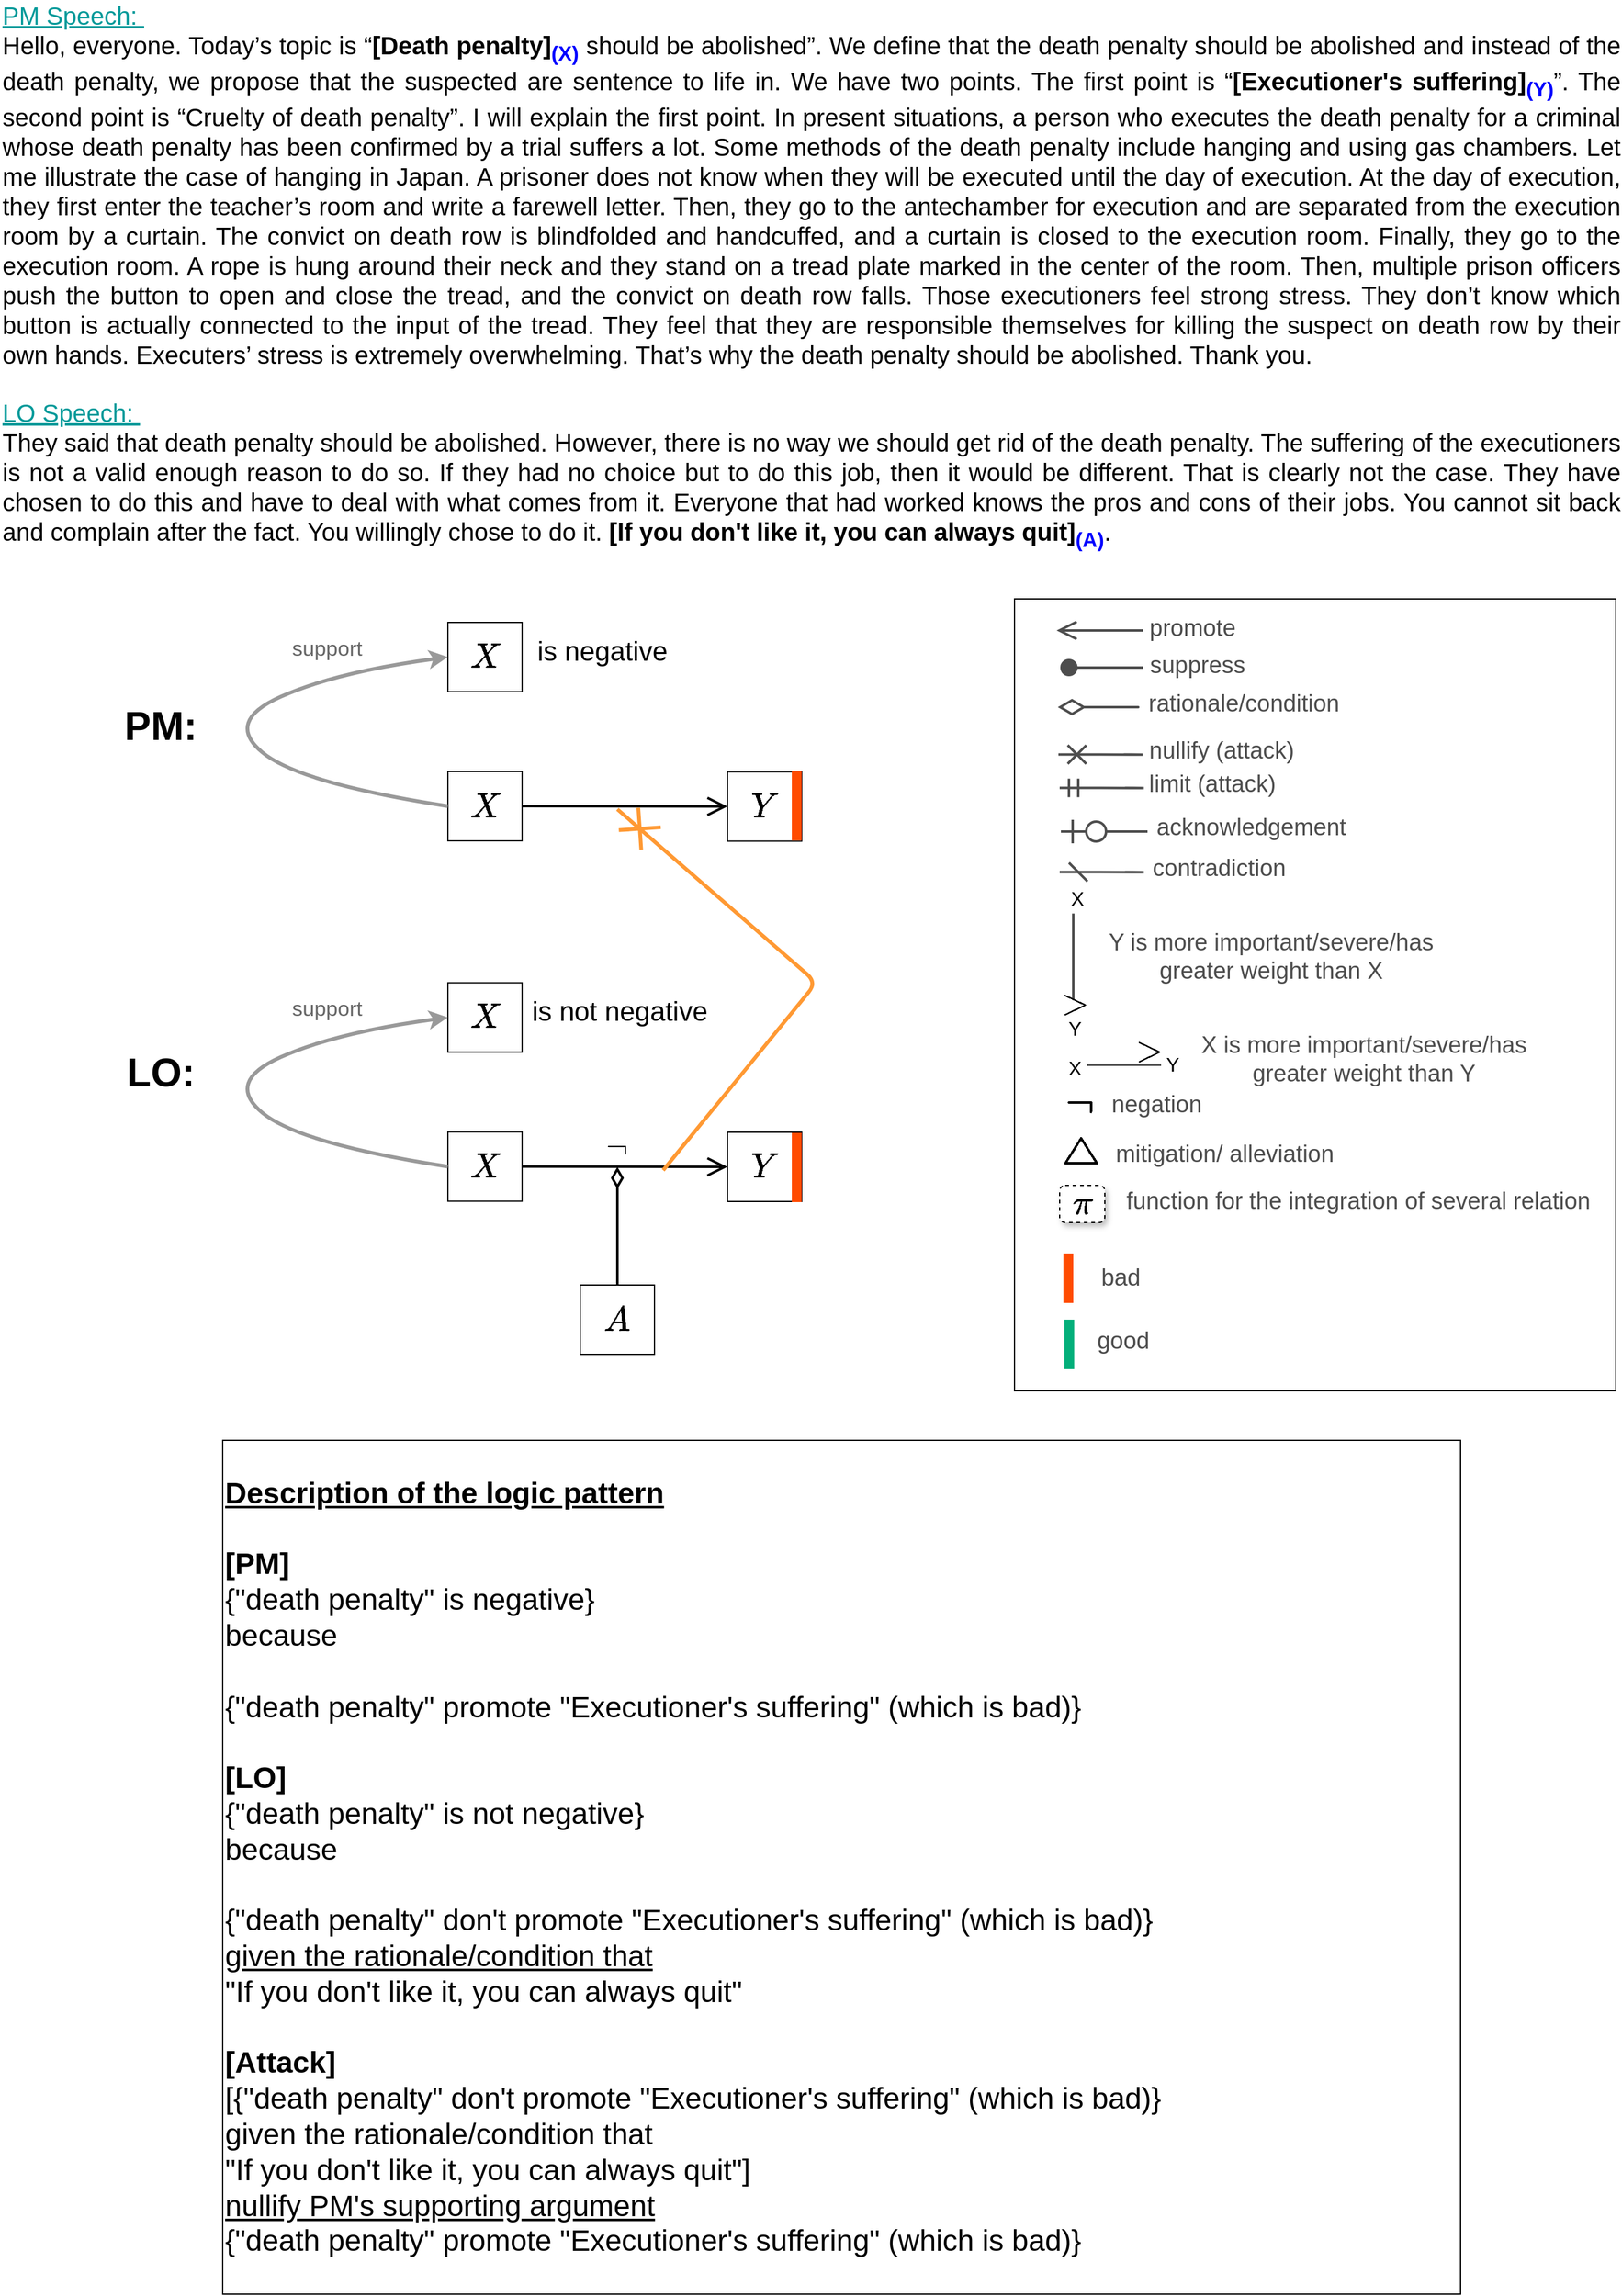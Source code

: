 <mxfile version="15.9.4" type="google"><diagram id="NebdKccpn1Tcwdz-Rh-k" name="Page-1"><mxGraphModel dx="1955" dy="1090" grid="1" gridSize="10" guides="1" tooltips="1" connect="1" arrows="1" fold="1" page="1" pageScale="1" pageWidth="1100" pageHeight="1700" math="1" shadow="0"><root><mxCell id="0"/><mxCell id="1" parent="0"/><mxCell id="UqYzVpXplDqsbALxIXjI-1" value="&lt;div style=&quot;text-align: justify ; font-size: 20px&quot;&gt;&lt;font style=&quot;font-size: 20px&quot; color=&quot;#009999&quot;&gt;&lt;u&gt;PM Speech:&amp;nbsp;&lt;/u&gt;&lt;/font&gt;&lt;/div&gt;&lt;div style=&quot;text-align: justify&quot;&gt;&lt;span style=&quot;font-size: 20px&quot;&gt;Hello, everyone. Today’s topic is “&lt;b&gt;[Death penalty]&lt;sub&gt;&lt;font color=&quot;#0000ff&quot;&gt;(X)&lt;/font&gt;&lt;/sub&gt;&lt;/b&gt; should be abolished”. We define that the death penalty should be abolished and instead of the death penalty, we propose that the suspected are sentence to life in. We have two points. The first point is “&lt;b&gt;[Executioner's suffering]&lt;sub&gt;&lt;font color=&quot;#0000ff&quot;&gt;(Y)&lt;/font&gt;&lt;/sub&gt;&lt;/b&gt;”. The second point is “Cruelty of death penalty”. I will explain the first point. In present situations, a person who executes the death penalty for a criminal whose death penalty has been confirmed by a trial suffers a lot. Some methods of the death penalty include hanging and using gas chambers. Let me illustrate the case of hanging in Japan. A prisoner does not know when they will be executed until the day of execution. At the day of execution, they first enter the teacher’s room and write a farewell letter. Then, they go to the antechamber for execution and are separated from the execution room by a curtain. The convict on death row is blindfolded and handcuffed, and a curtain is closed to the execution room. Finally, they go to the execution room. A rope is hung around their neck and they stand on a tread plate marked in the center of the room. Then, multiple prison officers push the button to open and close the tread, and the convict on death row falls. Those executioners feel strong stress. They don’t know which button is actually connected to the input of the tread. They feel that they are responsible themselves for killing the suspect on death row by their own hands. Executers’ stress is extremely overwhelming. That’s why the death penalty should be abolished. Thank you.&lt;/span&gt;&lt;br&gt;&lt;/div&gt;" style="text;html=1;strokeColor=none;fillColor=none;align=left;verticalAlign=middle;whiteSpace=wrap;rounded=0;" parent="1" vertex="1"><mxGeometry x="460" y="90" width="1310" height="190" as="geometry"/></mxCell><mxCell id="UqYzVpXplDqsbALxIXjI-2" value="&lt;div style=&quot;text-align: justify ; font-size: 20px&quot;&gt;&lt;font style=&quot;font-size: 20px&quot; color=&quot;#009999&quot;&gt;&lt;u&gt;LO Speech:&amp;nbsp;&lt;/u&gt;&lt;/font&gt;&lt;/div&gt;&lt;div style=&quot;text-align: justify&quot;&gt;&lt;span style=&quot;font-size: 20px&quot;&gt;They said that death penalty should be abolished. However, there is no way we should get rid of the death penalty. The suffering of the executioners is not a valid enough reason to do so. If they had no choice but to do this job, then it would be different. That is clearly not the case. They have chosen to do this and have to deal with what comes from it. Everyone that had worked knows the pros and cons of their jobs. You cannot sit back and complain after the fact. You willingly chose to do it. &lt;b&gt;[If you don't like it, you can always quit]&lt;sub&gt;&lt;font color=&quot;#0000ff&quot;&gt;(A)&lt;/font&gt;&lt;/sub&gt;&lt;/b&gt;.&lt;/span&gt;&lt;br&gt;&lt;/div&gt;" style="text;html=1;strokeColor=none;fillColor=none;align=left;verticalAlign=middle;whiteSpace=wrap;rounded=0;" parent="1" vertex="1"><mxGeometry x="460" y="320" width="1310" height="200" as="geometry"/></mxCell><mxCell id="UqYzVpXplDqsbALxIXjI-18" value="&lt;font size=&quot;1&quot;&gt;&lt;b style=&quot;font-size: 32px&quot;&gt;PM:&lt;/b&gt;&lt;/font&gt;" style="text;html=1;strokeColor=none;fillColor=none;align=center;verticalAlign=middle;whiteSpace=wrap;rounded=0;" parent="1" vertex="1"><mxGeometry x="550" y="603" width="80" height="40" as="geometry"/></mxCell><mxCell id="UqYzVpXplDqsbALxIXjI-19" value="&lt;font size=&quot;1&quot;&gt;&lt;b style=&quot;font-size: 32px&quot;&gt;LO:&lt;/b&gt;&lt;/font&gt;" style="text;html=1;strokeColor=none;fillColor=none;align=center;verticalAlign=middle;whiteSpace=wrap;rounded=0;" parent="1" vertex="1"><mxGeometry x="550" y="883" width="80" height="40" as="geometry"/></mxCell><mxCell id="UqYzVpXplDqsbALxIXjI-66" value="&lt;font style=&quot;font-size: 24px&quot;&gt;$$X$$&lt;/font&gt;" style="whiteSpace=wrap;html=1;align=center;" parent="1" vertex="1"><mxGeometry x="822" y="539" width="60" height="56" as="geometry"/></mxCell><mxCell id="UqYzVpXplDqsbALxIXjI-67" value="&lt;font style=&quot;font-size: 22px&quot;&gt;is negative&lt;/font&gt;" style="text;html=1;strokeColor=none;fillColor=none;align=center;verticalAlign=middle;whiteSpace=wrap;rounded=0;" parent="1" vertex="1"><mxGeometry x="892" y="545.5" width="110" height="35" as="geometry"/></mxCell><mxCell id="UqYzVpXplDqsbALxIXjI-68" value="&lt;font style=&quot;font-size: 24px&quot;&gt;$$X$$&lt;/font&gt;" style="whiteSpace=wrap;html=1;align=center;" parent="1" vertex="1"><mxGeometry x="822" y="659.5" width="60" height="56" as="geometry"/></mxCell><mxCell id="UqYzVpXplDqsbALxIXjI-69" value="&lt;font style=&quot;font-size: 24px&quot;&gt;$$Y$$&lt;/font&gt;" style="whiteSpace=wrap;html=1;align=center;" parent="1" vertex="1"><mxGeometry x="1048" y="659.75" width="60" height="56" as="geometry"/></mxCell><mxCell id="UqYzVpXplDqsbALxIXjI-70" value="" style="whiteSpace=wrap;html=1;fontColor=#666666;fillColor=#FF4B00;strokeColor=none;" parent="1" vertex="1"><mxGeometry x="1100" y="659.25" width="8" height="56" as="geometry"/></mxCell><mxCell id="UqYzVpXplDqsbALxIXjI-72" value="" style="endArrow=open;html=1;fontColor=#666666;endSize=12;entryX=0;entryY=0.5;entryDx=0;entryDy=0;endFill=0;strokeWidth=2;exitX=1;exitY=0.5;exitDx=0;exitDy=0;" parent="1" source="UqYzVpXplDqsbALxIXjI-68" target="UqYzVpXplDqsbALxIXjI-69" edge="1"><mxGeometry width="50" height="50" relative="1" as="geometry"><mxPoint x="928" y="687.16" as="sourcePoint"/><mxPoint x="1020.0" y="687.16" as="targetPoint"/></mxGeometry></mxCell><mxCell id="UqYzVpXplDqsbALxIXjI-77" value="" style="curved=1;endArrow=classic;html=1;strokeWidth=3;exitX=0;exitY=0.5;exitDx=0;exitDy=0;entryX=0;entryY=0.5;entryDx=0;entryDy=0;strokeColor=#999999;" parent="1" source="UqYzVpXplDqsbALxIXjI-68" target="UqYzVpXplDqsbALxIXjI-66" edge="1"><mxGeometry width="50" height="50" relative="1" as="geometry"><mxPoint x="542" y="689" as="sourcePoint"/><mxPoint x="592" y="639" as="targetPoint"/><Array as="points"><mxPoint x="702" y="669"/><mxPoint x="642" y="619"/><mxPoint x="732" y="579"/></Array></mxGeometry></mxCell><mxCell id="UqYzVpXplDqsbALxIXjI-78" value="&lt;font style=&quot;font-size: 17px&quot; color=&quot;#666666&quot;&gt;support&lt;/font&gt;" style="text;html=1;fillColor=none;align=center;verticalAlign=middle;whiteSpace=wrap;rounded=0;rotation=0;" parent="1" vertex="1"><mxGeometry x="692" y="545.5" width="65" height="30" as="geometry"/></mxCell><mxCell id="UqYzVpXplDqsbALxIXjI-79" value="&lt;font style=&quot;font-size: 24px&quot;&gt;$$X$$&lt;/font&gt;" style="whiteSpace=wrap;html=1;align=center;" parent="1" vertex="1"><mxGeometry x="822" y="830.25" width="60" height="56" as="geometry"/></mxCell><mxCell id="UqYzVpXplDqsbALxIXjI-80" value="&lt;font style=&quot;font-size: 22px&quot;&gt;is not negative&lt;/font&gt;" style="text;html=1;strokeColor=none;fillColor=none;align=center;verticalAlign=middle;whiteSpace=wrap;rounded=0;" parent="1" vertex="1"><mxGeometry x="887" y="836.75" width="148" height="35" as="geometry"/></mxCell><mxCell id="UqYzVpXplDqsbALxIXjI-81" value="&lt;font style=&quot;font-size: 24px&quot;&gt;$$X$$&lt;/font&gt;" style="whiteSpace=wrap;html=1;align=center;" parent="1" vertex="1"><mxGeometry x="822" y="950.75" width="60" height="56" as="geometry"/></mxCell><mxCell id="UqYzVpXplDqsbALxIXjI-82" value="&lt;font style=&quot;font-size: 24px&quot;&gt;$$Y$$&lt;/font&gt;" style="whiteSpace=wrap;html=1;align=center;" parent="1" vertex="1"><mxGeometry x="1048" y="951" width="60" height="56" as="geometry"/></mxCell><mxCell id="UqYzVpXplDqsbALxIXjI-83" value="" style="whiteSpace=wrap;html=1;fontColor=#666666;fillColor=#FF4B00;strokeColor=none;" parent="1" vertex="1"><mxGeometry x="1100" y="951.5" width="8" height="56" as="geometry"/></mxCell><mxCell id="UqYzVpXplDqsbALxIXjI-84" value="" style="endArrow=open;html=1;fontColor=#666666;endSize=12;entryX=0;entryY=0.5;entryDx=0;entryDy=0;endFill=0;strokeWidth=2;exitX=1;exitY=0.5;exitDx=0;exitDy=0;" parent="1" source="UqYzVpXplDqsbALxIXjI-81" target="UqYzVpXplDqsbALxIXjI-82" edge="1"><mxGeometry width="50" height="50" relative="1" as="geometry"><mxPoint x="928" y="978.41" as="sourcePoint"/><mxPoint x="1020.0" y="978.41" as="targetPoint"/></mxGeometry></mxCell><mxCell id="UqYzVpXplDqsbALxIXjI-85" value="" style="curved=1;endArrow=classic;html=1;strokeWidth=3;exitX=0;exitY=0.5;exitDx=0;exitDy=0;entryX=0;entryY=0.5;entryDx=0;entryDy=0;strokeColor=#999999;" parent="1" source="UqYzVpXplDqsbALxIXjI-81" target="UqYzVpXplDqsbALxIXjI-79" edge="1"><mxGeometry width="50" height="50" relative="1" as="geometry"><mxPoint x="542" y="980.25" as="sourcePoint"/><mxPoint x="592" y="930.25" as="targetPoint"/><Array as="points"><mxPoint x="702" y="960.25"/><mxPoint x="642" y="910.25"/><mxPoint x="732" y="870.25"/></Array></mxGeometry></mxCell><mxCell id="UqYzVpXplDqsbALxIXjI-86" value="&lt;font style=&quot;font-size: 17px&quot; color=&quot;#666666&quot;&gt;support&lt;/font&gt;" style="text;html=1;fillColor=none;align=center;verticalAlign=middle;whiteSpace=wrap;rounded=0;rotation=0;" parent="1" vertex="1"><mxGeometry x="692" y="836.75" width="65" height="30" as="geometry"/></mxCell><mxCell id="UqYzVpXplDqsbALxIXjI-93" value="" style="endArrow=none;html=1;endSize=0;strokeWidth=3;startArrow=cross;startFill=0;startSize=20;strokeColor=#FF9933;entryX=0.75;entryY=1;entryDx=0;entryDy=0;" parent="1" target="xkinBLZyH84EAI65qQUX-1" edge="1"><mxGeometry width="50" height="50" relative="1" as="geometry"><mxPoint x="959" y="690" as="sourcePoint"/><mxPoint x="1160" y="820" as="targetPoint"/><Array as="points"><mxPoint x="1120" y="830"/></Array></mxGeometry></mxCell><mxCell id="hfmzGZt3rH_o62qFWtj9-40" value="" style="rounded=0;whiteSpace=wrap;html=1;glass=0;sketch=0;strokeColor=default;fillColor=none;" parent="1" vertex="1"><mxGeometry x="1280" y="520" width="486" height="640" as="geometry"/></mxCell><mxCell id="hfmzGZt3rH_o62qFWtj9-41" value="" style="endArrow=ERzeroToOne;html=1;endFill=1;endSize=16;strokeWidth=2;strokeColor=#4D4D4D;" parent="1" edge="1"><mxGeometry width="50" height="50" relative="1" as="geometry"><mxPoint x="1387.5" y="708" as="sourcePoint"/><mxPoint x="1317.5" y="708" as="targetPoint"/></mxGeometry></mxCell><mxCell id="hfmzGZt3rH_o62qFWtj9-42" value="" style="endArrow=none;html=1;endSize=16;strokeWidth=2;strokeColor=#4D4D4D;" parent="1" edge="1"><mxGeometry width="50" height="50" relative="1" as="geometry"><mxPoint x="1327.5" y="844.25" as="sourcePoint"/><mxPoint x="1327.5" y="774.25" as="targetPoint"/></mxGeometry></mxCell><mxCell id="hfmzGZt3rH_o62qFWtj9-43" value="&lt;span style=&quot;font-size: 24px&quot;&gt;&lt;font style=&quot;font-size: 24px&quot;&gt;$$&amp;gt;$$&lt;/font&gt;&lt;/span&gt;" style="text;html=1;strokeColor=none;fillColor=none;align=center;verticalAlign=middle;whiteSpace=wrap;rounded=0;fontSize=24;fontStyle=1;horizontal=1;" parent="1" vertex="1"><mxGeometry x="1308.5" y="837.25" width="40" height="20" as="geometry"/></mxCell><mxCell id="hfmzGZt3rH_o62qFWtj9-44" value="&lt;span style=&quot;font-size: 19px&quot;&gt;Y is more important/severe/has greater weight than X&lt;/span&gt;" style="text;html=1;strokeColor=none;fillColor=none;align=center;verticalAlign=middle;whiteSpace=wrap;rounded=0;fontColor=#4D4D4D;" parent="1" vertex="1"><mxGeometry x="1339.5" y="784.25" width="294.5" height="50" as="geometry"/></mxCell><mxCell id="hfmzGZt3rH_o62qFWtj9-45" value="&lt;font style=&quot;font-size: 16px&quot;&gt;X&lt;/font&gt;" style="text;html=1;strokeColor=none;fillColor=none;align=center;verticalAlign=middle;whiteSpace=wrap;rounded=0;fontSize=14;" parent="1" vertex="1"><mxGeometry x="1310.5" y="752" width="40" height="20" as="geometry"/></mxCell><mxCell id="hfmzGZt3rH_o62qFWtj9-46" value="&lt;font style=&quot;font-size: 16px&quot;&gt;Y&lt;/font&gt;" style="text;html=1;strokeColor=none;fillColor=none;align=center;verticalAlign=middle;whiteSpace=wrap;rounded=0;fontSize=14;" parent="1" vertex="1"><mxGeometry x="1308.5" y="857.25" width="40" height="20" as="geometry"/></mxCell><mxCell id="hfmzGZt3rH_o62qFWtj9-47" value="" style="endArrow=none;html=1;endSize=0;strokeWidth=2;startArrow=cross;startFill=0;startSize=12;strokeColor=#4D4D4D;" parent="1" edge="1"><mxGeometry width="50" height="50" relative="1" as="geometry"><mxPoint x="1315.5" y="645.75" as="sourcePoint"/><mxPoint x="1383.5" y="645.87" as="targetPoint"/><Array as="points"><mxPoint x="1383.5" y="645.87"/><mxPoint x="1365.5" y="645.75"/></Array></mxGeometry></mxCell><mxCell id="hfmzGZt3rH_o62qFWtj9-48" value="&lt;font style=&quot;font-size: 19px&quot;&gt;nullify (attack)&lt;/font&gt;" style="text;html=1;strokeColor=none;fillColor=none;align=center;verticalAlign=middle;whiteSpace=wrap;rounded=0;fontColor=#4D4D4D;" parent="1" vertex="1"><mxGeometry x="1377.5" y="626" width="138.5" height="34" as="geometry"/></mxCell><mxCell id="hfmzGZt3rH_o62qFWtj9-49" value="" style="endArrow=open;html=1;fontColor=#666666;endSize=12;endFill=0;strokeWidth=2;strokeColor=#4D4D4D;" parent="1" edge="1"><mxGeometry width="50" height="50" relative="1" as="geometry"><mxPoint x="1384" y="545.5" as="sourcePoint"/><mxPoint x="1314" y="545.5" as="targetPoint"/></mxGeometry></mxCell><mxCell id="hfmzGZt3rH_o62qFWtj9-50" value="&lt;span style=&quot;font-size: 19px&quot;&gt;promote&lt;/span&gt;" style="text;html=1;strokeColor=none;fillColor=none;align=center;verticalAlign=middle;whiteSpace=wrap;rounded=0;fontColor=#4D4D4D;" parent="1" vertex="1"><mxGeometry x="1384" y="526.5" width="80" height="34" as="geometry"/></mxCell><mxCell id="hfmzGZt3rH_o62qFWtj9-51" value="" style="endArrow=oval;html=1;fontColor=#666666;endSize=12;endFill=1;strokeWidth=2;strokeColor=#4D4D4D;" parent="1" edge="1"><mxGeometry width="50" height="50" relative="1" as="geometry"><mxPoint x="1384" y="575.5" as="sourcePoint"/><mxPoint x="1324" y="575.5" as="targetPoint"/></mxGeometry></mxCell><mxCell id="hfmzGZt3rH_o62qFWtj9-52" value="&lt;span style=&quot;font-size: 19px&quot;&gt;suppress&lt;/span&gt;" style="text;html=1;strokeColor=none;fillColor=none;align=center;verticalAlign=middle;whiteSpace=wrap;rounded=0;fontColor=#4D4D4D;" parent="1" vertex="1"><mxGeometry x="1388" y="556.5" width="80" height="34" as="geometry"/></mxCell><mxCell id="hfmzGZt3rH_o62qFWtj9-53" value="" style="endArrow=none;html=1;endSize=0;strokeWidth=2;startArrow=diamondThin;startFill=0;startSize=17;strokeColor=#4D4D4D;" parent="1" edge="1"><mxGeometry width="50" height="50" relative="1" as="geometry"><mxPoint x="1315" y="607.5" as="sourcePoint"/><mxPoint x="1353" y="607.5" as="targetPoint"/><Array as="points"><mxPoint x="1385" y="607.5"/><mxPoint x="1363" y="607.5"/></Array></mxGeometry></mxCell><mxCell id="hfmzGZt3rH_o62qFWtj9-54" value="&lt;font style=&quot;font-size: 19px&quot;&gt;rationale/condition&lt;/font&gt;" style="text;html=1;strokeColor=none;fillColor=none;align=center;verticalAlign=middle;whiteSpace=wrap;rounded=0;fontColor=#4D4D4D;" parent="1" vertex="1"><mxGeometry x="1380" y="587.5" width="171" height="34" as="geometry"/></mxCell><mxCell id="hfmzGZt3rH_o62qFWtj9-55" value="&lt;font style=&quot;font-size: 19px&quot;&gt;acknowledgement&lt;/font&gt;" style="text;html=1;strokeColor=none;fillColor=none;align=center;verticalAlign=middle;whiteSpace=wrap;rounded=0;fontColor=#4D4D4D;" parent="1" vertex="1"><mxGeometry x="1388" y="688" width="167" height="34" as="geometry"/></mxCell><mxCell id="hfmzGZt3rH_o62qFWtj9-56" value="" style="endArrow=none;html=1;endSize=16;strokeWidth=2;strokeColor=#4D4D4D;" parent="1" edge="1"><mxGeometry width="50" height="50" relative="1" as="geometry"><mxPoint x="1398.5" y="896.5" as="sourcePoint"/><mxPoint x="1338.5" y="896.5" as="targetPoint"/></mxGeometry></mxCell><mxCell id="hfmzGZt3rH_o62qFWtj9-57" value="&lt;span style=&quot;font-size: 24px&quot;&gt;&lt;font style=&quot;font-size: 24px&quot;&gt;$$&amp;gt;$$&lt;/font&gt;&lt;/span&gt;" style="text;html=1;strokeColor=none;fillColor=none;align=center;verticalAlign=middle;whiteSpace=wrap;rounded=0;fontSize=24;fontStyle=1;horizontal=1;" parent="1" vertex="1"><mxGeometry x="1368.5" y="874.5" width="40" height="20" as="geometry"/></mxCell><mxCell id="hfmzGZt3rH_o62qFWtj9-58" value="&lt;font style=&quot;font-size: 16px&quot;&gt;X&lt;/font&gt;" style="text;html=1;strokeColor=none;fillColor=none;align=center;verticalAlign=middle;whiteSpace=wrap;rounded=0;fontSize=14;" parent="1" vertex="1"><mxGeometry x="1308.5" y="888.5" width="40" height="20" as="geometry"/></mxCell><mxCell id="hfmzGZt3rH_o62qFWtj9-59" value="&lt;font style=&quot;font-size: 16px&quot;&gt;Y&lt;/font&gt;" style="text;html=1;strokeColor=none;fillColor=none;align=center;verticalAlign=middle;whiteSpace=wrap;rounded=0;fontSize=14;" parent="1" vertex="1"><mxGeometry x="1387.5" y="885.5" width="40" height="20" as="geometry"/></mxCell><mxCell id="hfmzGZt3rH_o62qFWtj9-60" value="&lt;span style=&quot;font-size: 19px&quot;&gt;X is more important/severe/has greater weight&amp;nbsp;&lt;/span&gt;&lt;span style=&quot;font-size: 19px&quot;&gt;than Y&lt;/span&gt;" style="text;html=1;strokeColor=none;fillColor=none;align=center;verticalAlign=middle;whiteSpace=wrap;rounded=0;fontColor=#4D4D4D;" parent="1" vertex="1"><mxGeometry x="1428.5" y="874.5" width="266.5" height="34" as="geometry"/></mxCell><mxCell id="hfmzGZt3rH_o62qFWtj9-61" value="" style="endArrow=none;html=1;endSize=0;strokeWidth=2;startArrow=dash;startFill=0;startSize=12;strokeColor=#4D4D4D;" parent="1" edge="1"><mxGeometry width="50" height="50" relative="1" as="geometry"><mxPoint x="1316.5" y="740.75" as="sourcePoint"/><mxPoint x="1384.5" y="740.87" as="targetPoint"/><Array as="points"><mxPoint x="1384.5" y="740.87"/><mxPoint x="1366.5" y="740.75"/></Array></mxGeometry></mxCell><mxCell id="hfmzGZt3rH_o62qFWtj9-62" value="&lt;font style=&quot;font-size: 19px&quot;&gt;contradiction&lt;/font&gt;" style="text;html=1;strokeColor=none;fillColor=none;align=center;verticalAlign=middle;whiteSpace=wrap;rounded=0;fontColor=#4D4D4D;" parent="1" vertex="1"><mxGeometry x="1390.5" y="721" width="109" height="34" as="geometry"/></mxCell><mxCell id="hfmzGZt3rH_o62qFWtj9-63" value="" style="whiteSpace=wrap;html=1;fontColor=#666666;strokeColor=none;fillColor=#FF4B00;" parent="1" vertex="1"><mxGeometry x="1319.5" y="1049" width="8" height="40" as="geometry"/></mxCell><mxCell id="hfmzGZt3rH_o62qFWtj9-64" value="&lt;span style=&quot;font-size: 19px&quot;&gt;bad&lt;/span&gt;" style="text;html=1;strokeColor=none;fillColor=none;align=center;verticalAlign=middle;whiteSpace=wrap;rounded=0;fontColor=#4D4D4D;" parent="1" vertex="1"><mxGeometry x="1338" y="1052" width="55.5" height="34" as="geometry"/></mxCell><mxCell id="hfmzGZt3rH_o62qFWtj9-65" value="" style="whiteSpace=wrap;html=1;fontColor=#666666;strokeColor=none;fillColor=#03AF7A;" parent="1" vertex="1"><mxGeometry x="1320.25" y="1102.5" width="8" height="40" as="geometry"/></mxCell><mxCell id="hfmzGZt3rH_o62qFWtj9-66" value="&lt;span style=&quot;font-size: 19px&quot;&gt;good&lt;/span&gt;" style="text;html=1;strokeColor=none;fillColor=none;align=center;verticalAlign=middle;whiteSpace=wrap;rounded=0;fontColor=#4D4D4D;" parent="1" vertex="1"><mxGeometry x="1327.5" y="1102.5" width="80" height="34" as="geometry"/></mxCell><mxCell id="hfmzGZt3rH_o62qFWtj9-67" value="&lt;span style=&quot;font-size: 19px&quot;&gt;mitigation/&amp;nbsp;&lt;/span&gt;&lt;span style=&quot;font-size: 19px&quot;&gt;alleviation&lt;/span&gt;" style="text;html=1;strokeColor=none;fillColor=none;align=center;verticalAlign=middle;whiteSpace=wrap;rounded=0;fontColor=#4D4D4D;" parent="1" vertex="1"><mxGeometry x="1357.25" y="951.75" width="186" height="34" as="geometry"/></mxCell><mxCell id="hfmzGZt3rH_o62qFWtj9-68" value="&lt;font style=&quot;font-size: 26px&quot;&gt;$$\boldsymbol{\triangle}$$&lt;/font&gt;" style="text;html=1;strokeColor=none;fillColor=none;align=center;verticalAlign=middle;whiteSpace=wrap;rounded=0;" parent="1" vertex="1"><mxGeometry x="1304.25" y="950.75" width="60" height="35" as="geometry"/></mxCell><mxCell id="hfmzGZt3rH_o62qFWtj9-69" value="&lt;font style=&quot;font-size: 26px&quot;&gt;$$\boldsymbol{\neg}$$&lt;/font&gt;" style="text;html=1;strokeColor=none;fillColor=none;align=center;verticalAlign=middle;whiteSpace=wrap;rounded=0;" parent="1" vertex="1"><mxGeometry x="1302.5" y="911.75" width="60" height="35" as="geometry"/></mxCell><mxCell id="hfmzGZt3rH_o62qFWtj9-70" value="&lt;span style=&quot;font-size: 19px&quot;&gt;negation&lt;/span&gt;" style="text;html=1;strokeColor=none;fillColor=none;align=center;verticalAlign=middle;whiteSpace=wrap;rounded=0;fontColor=#4D4D4D;" parent="1" vertex="1"><mxGeometry x="1355" y="911.75" width="80" height="34" as="geometry"/></mxCell><mxCell id="hfmzGZt3rH_o62qFWtj9-71" value="&lt;font style=&quot;font-size: 24px&quot;&gt;$$\pi$$&lt;/font&gt;" style="whiteSpace=wrap;html=1;dashed=1;perimeterSpacing=0;shadow=1;align=center;rounded=1;" parent="1" vertex="1"><mxGeometry x="1316.5" y="994" width="36.5" height="30" as="geometry"/></mxCell><mxCell id="hfmzGZt3rH_o62qFWtj9-72" value="&lt;span style=&quot;font-size: 19px&quot;&gt;function for the integration of several relation&lt;/span&gt;" style="text;html=1;strokeColor=none;fillColor=none;align=center;verticalAlign=middle;whiteSpace=wrap;rounded=0;fontColor=#4D4D4D;" parent="1" vertex="1"><mxGeometry x="1357.25" y="990" width="401.75" height="34" as="geometry"/></mxCell><mxCell id="hfmzGZt3rH_o62qFWtj9-73" value="" style="endArrow=none;html=1;endSize=0;strokeWidth=2;startArrow=ERmandOne;startFill=0;startSize=12;strokeColor=#4D4D4D;" parent="1" edge="1"><mxGeometry width="50" height="50" relative="1" as="geometry"><mxPoint x="1316.5" y="672.75" as="sourcePoint"/><mxPoint x="1384.5" y="672.87" as="targetPoint"/><Array as="points"><mxPoint x="1384.5" y="672.87"/><mxPoint x="1366.5" y="672.75"/></Array></mxGeometry></mxCell><mxCell id="hfmzGZt3rH_o62qFWtj9-74" value="&lt;span style=&quot;font-size: 19px&quot;&gt;limit (attack)&lt;/span&gt;" style="text;html=1;strokeColor=none;fillColor=none;align=center;verticalAlign=middle;whiteSpace=wrap;rounded=0;fontColor=#4D4D4D;" parent="1" vertex="1"><mxGeometry x="1375.5" y="653" width="127.5" height="34" as="geometry"/></mxCell><mxCell id="ki1bnYcrGpXxpXF1v14z-1" value="&lt;font style=&quot;font-size: 24px&quot;&gt;$$A$$&lt;/font&gt;" style="whiteSpace=wrap;html=1;align=center;" parent="1" vertex="1"><mxGeometry x="929" y="1074.5" width="60" height="56" as="geometry"/></mxCell><mxCell id="ki1bnYcrGpXxpXF1v14z-2" value="" style="endArrow=diamondThin;html=1;fontColor=#666666;endSize=12;entryX=0.5;entryY=1;entryDx=0;entryDy=0;endFill=0;strokeWidth=2;exitX=0.5;exitY=0;exitDx=0;exitDy=0;" parent="1" source="ki1bnYcrGpXxpXF1v14z-1" edge="1"><mxGeometry width="50" height="50" relative="1" as="geometry"><mxPoint x="1035" y="1102.16" as="sourcePoint"/><mxPoint x="959" y="979" as="targetPoint"/></mxGeometry></mxCell><mxCell id="xkinBLZyH84EAI65qQUX-1" value="&lt;font style=&quot;font-size: 22px&quot;&gt;$${\neg}$$&lt;/font&gt;" style="text;html=1;strokeColor=none;fillColor=none;align=center;verticalAlign=middle;whiteSpace=wrap;rounded=0;" parent="1" vertex="1"><mxGeometry x="885" y="946.75" width="148" height="35" as="geometry"/></mxCell><mxCell id="0eL1rY21OxNrh6HdSLA7-1" value="&lt;b&gt;&lt;u&gt;Description of the logic pattern&lt;br&gt;&lt;/u&gt;&lt;br&gt;[PM]&lt;/b&gt;&lt;br&gt;{&quot;death penalty&quot; is negative}&lt;br&gt;because&lt;br&gt;&lt;br&gt;{&quot;death penalty&quot; promote &quot;Executioner's suffering&quot; (which is bad)}&lt;br&gt;&lt;br&gt;&lt;b&gt;[LO]&lt;/b&gt;&lt;br&gt;{&quot;death penalty&quot; is not negative}&lt;br&gt;because&lt;br&gt;&lt;br&gt;{&quot;death penalty&quot; don't promote &quot;Executioner's suffering&quot; (which is bad)}&lt;br&gt;&lt;u&gt;given the rationale/condition that&lt;/u&gt;&lt;br&gt;&quot;If you don't like it, you can always quit&quot;&lt;br&gt;&lt;br&gt;&lt;b&gt;[Attack]&lt;br&gt;&lt;/b&gt;[&lt;span&gt;{&quot;death penalty&quot; don't promote &quot;Executioner's suffering&quot; (which is bad)}&lt;/span&gt;&lt;div&gt;given the rationale/condition that&lt;/div&gt;&lt;span&gt;&quot;If you don't like it, you can always quit&quot;&lt;/span&gt;]&lt;br&gt;&lt;u&gt;nullify PM's supporting argument&lt;/u&gt;&lt;br&gt;{&quot;death penalty&quot; promote &quot;Executioner's suffering&quot; (which is bad)}" style="rounded=0;whiteSpace=wrap;html=1;fontSize=24;strokeColor=default;align=left;" parent="1" vertex="1"><mxGeometry x="640" y="1200" width="1000.5" height="690" as="geometry"/></mxCell></root></mxGraphModel></diagram></mxfile>